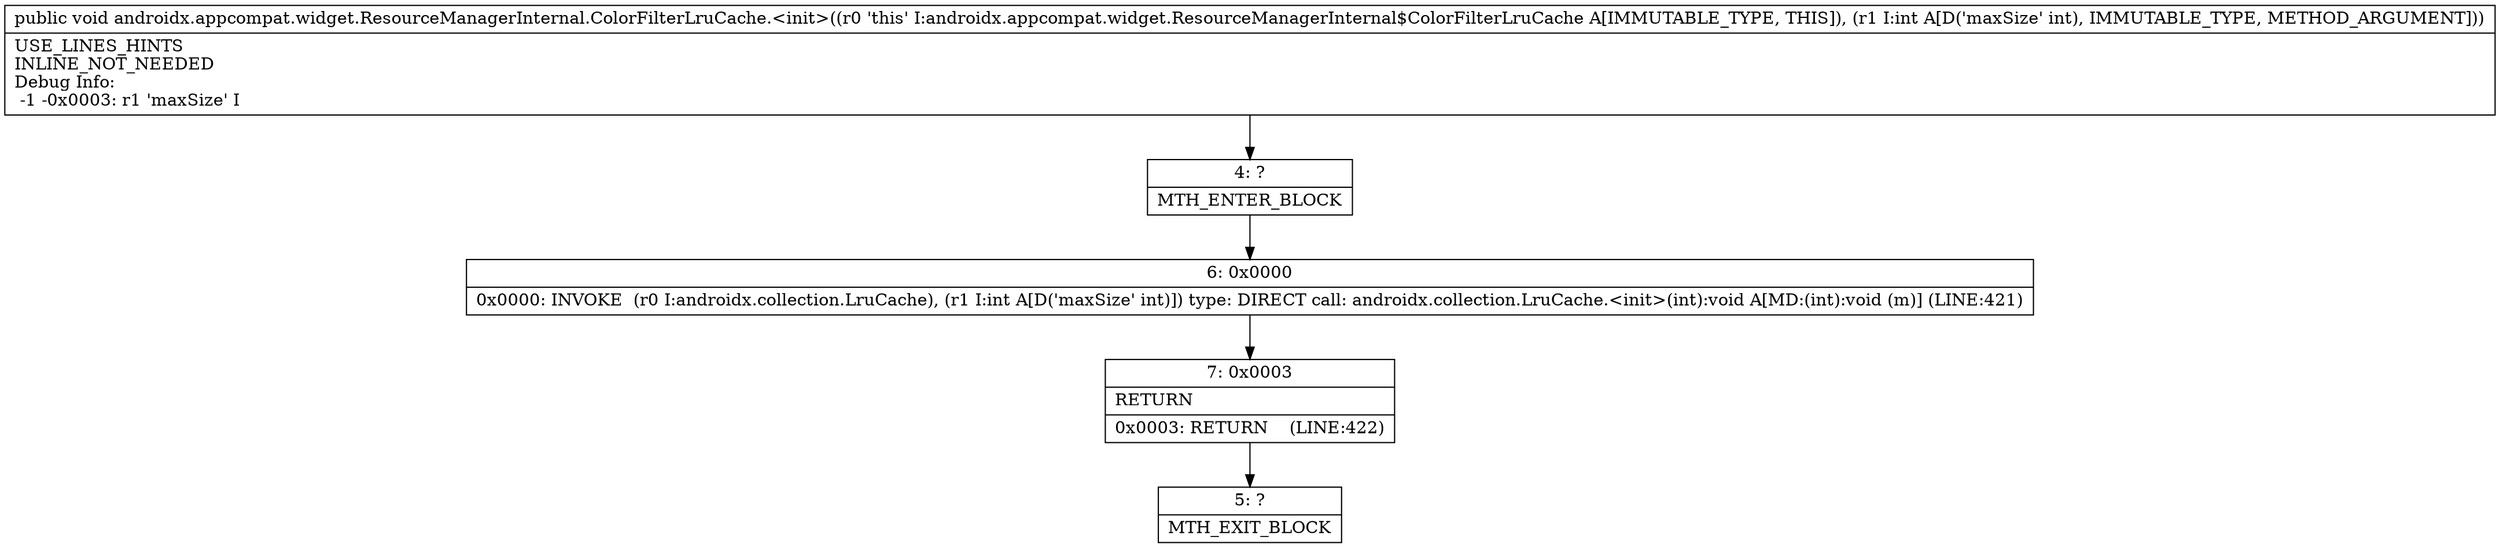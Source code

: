 digraph "CFG forandroidx.appcompat.widget.ResourceManagerInternal.ColorFilterLruCache.\<init\>(I)V" {
Node_4 [shape=record,label="{4\:\ ?|MTH_ENTER_BLOCK\l}"];
Node_6 [shape=record,label="{6\:\ 0x0000|0x0000: INVOKE  (r0 I:androidx.collection.LruCache), (r1 I:int A[D('maxSize' int)]) type: DIRECT call: androidx.collection.LruCache.\<init\>(int):void A[MD:(int):void (m)] (LINE:421)\l}"];
Node_7 [shape=record,label="{7\:\ 0x0003|RETURN\l|0x0003: RETURN    (LINE:422)\l}"];
Node_5 [shape=record,label="{5\:\ ?|MTH_EXIT_BLOCK\l}"];
MethodNode[shape=record,label="{public void androidx.appcompat.widget.ResourceManagerInternal.ColorFilterLruCache.\<init\>((r0 'this' I:androidx.appcompat.widget.ResourceManagerInternal$ColorFilterLruCache A[IMMUTABLE_TYPE, THIS]), (r1 I:int A[D('maxSize' int), IMMUTABLE_TYPE, METHOD_ARGUMENT]))  | USE_LINES_HINTS\lINLINE_NOT_NEEDED\lDebug Info:\l  \-1 \-0x0003: r1 'maxSize' I\l}"];
MethodNode -> Node_4;Node_4 -> Node_6;
Node_6 -> Node_7;
Node_7 -> Node_5;
}

